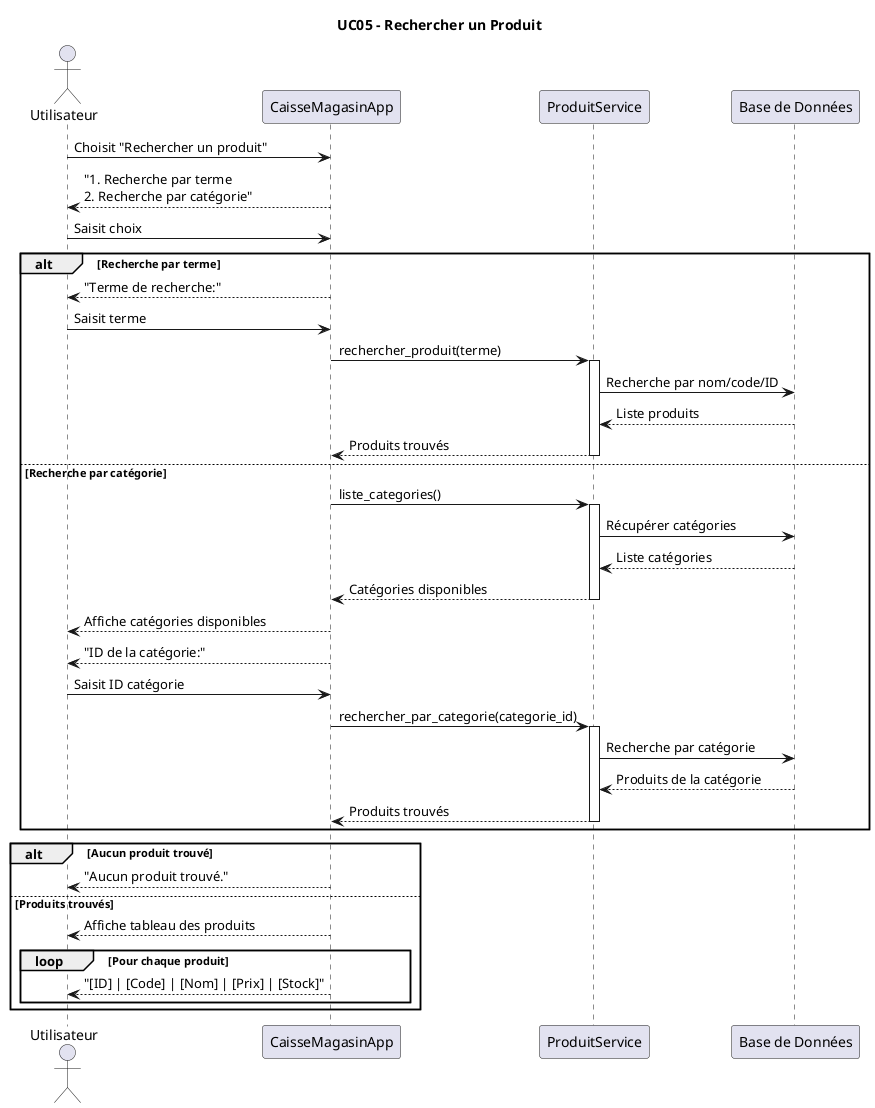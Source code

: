 @startuml UC05 - Rechercher un Produit

actor "Utilisateur" as User
participant "CaisseMagasinApp" as App
participant "ProduitService" as ProduitService
participant "Base de Données" as DB

title UC05 - Rechercher un Produit

User -> App : Choisit "Rechercher un produit"

App --> User : "1. Recherche par terme\n2. Recherche par catégorie"
User -> App : Saisit choix

alt Recherche par terme
    App --> User : "Terme de recherche:"
    User -> App : Saisit terme
    
    App -> ProduitService : rechercher_produit(terme)
    activate ProduitService
    ProduitService -> DB : Recherche par nom/code/ID
    DB --> ProduitService : Liste produits
    ProduitService --> App : Produits trouvés
    deactivate ProduitService
    
else Recherche par catégorie
    App -> ProduitService : liste_categories()
    activate ProduitService
    ProduitService -> DB : Récupérer catégories
    DB --> ProduitService : Liste catégories
    ProduitService --> App : Catégories disponibles
    deactivate ProduitService
    
    App --> User : Affiche catégories disponibles
    App --> User : "ID de la catégorie:"
    User -> App : Saisit ID catégorie
    
    App -> ProduitService : rechercher_par_categorie(categorie_id)
    activate ProduitService
    ProduitService -> DB : Recherche par catégorie
    DB --> ProduitService : Produits de la catégorie
    ProduitService --> App : Produits trouvés
    deactivate ProduitService
end

alt Aucun produit trouvé
    App --> User : "Aucun produit trouvé."
    
else Produits trouvés
    App --> User : Affiche tableau des produits
    loop Pour chaque produit
        App --> User : "[ID] | [Code] | [Nom] | [Prix] | [Stock]"
    end
end

@enduml 